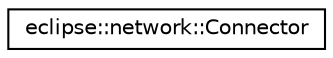 digraph G
{
  edge [fontname="Helvetica",fontsize="10",labelfontname="Helvetica",labelfontsize="10"];
  node [fontname="Helvetica",fontsize="10",shape=record];
  rankdir="LR";
  Node1 [label="eclipse::network::Connector",height=0.2,width=0.4,color="black", fillcolor="white", style="filled",URL="$classeclipse_1_1network_1_1Connector.html"];
}
